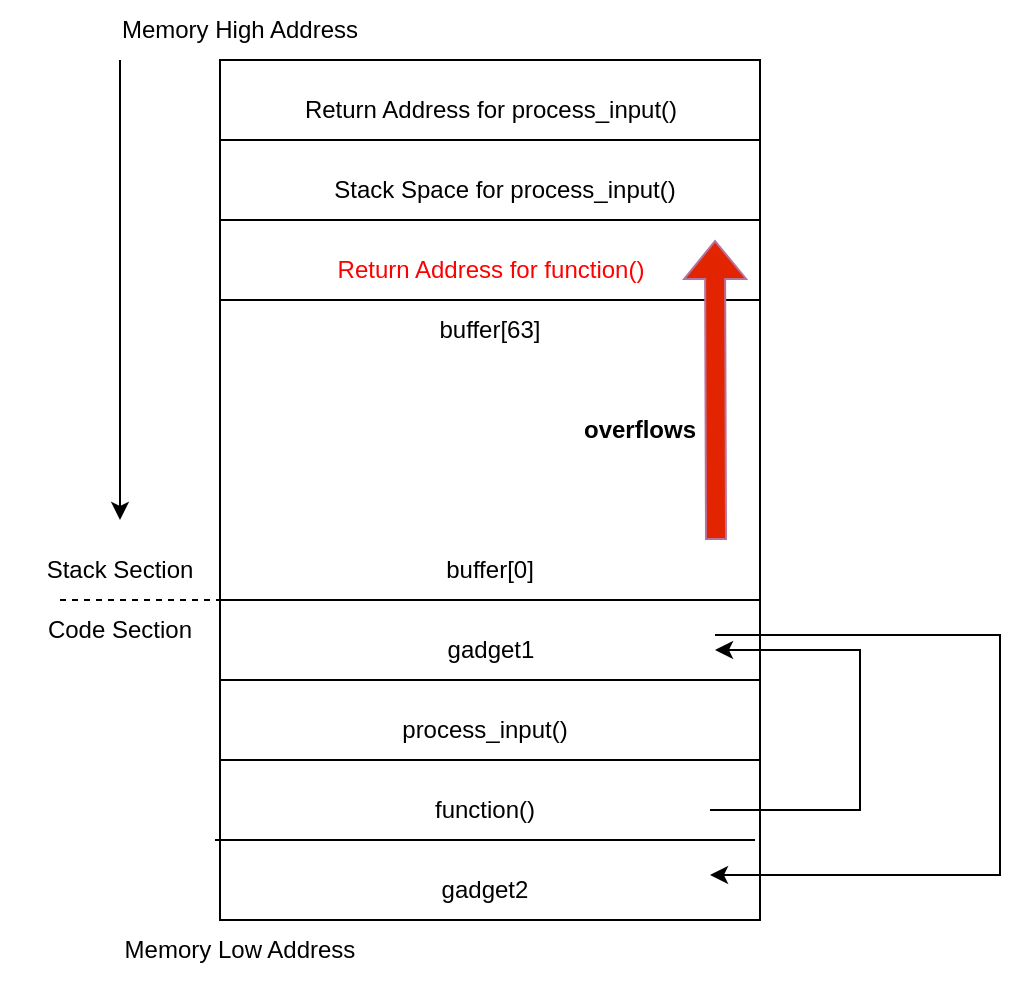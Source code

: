 <mxfile version="21.6.9" type="device">
  <diagram name="Page-1" id="bL2ti3FS8Qn9a3gcwUtS">
    <mxGraphModel dx="1590" dy="905" grid="1" gridSize="10" guides="1" tooltips="1" connect="1" arrows="1" fold="1" page="1" pageScale="1" pageWidth="850" pageHeight="1100" math="0" shadow="0">
      <root>
        <mxCell id="0" />
        <mxCell id="1" parent="0" />
        <mxCell id="nyXX6pM8MfZBQfrMpn8g-19" value="" style="rounded=0;whiteSpace=wrap;html=1;" parent="1" vertex="1">
          <mxGeometry x="110" y="970" width="270" height="430" as="geometry" />
        </mxCell>
        <mxCell id="nyXX6pM8MfZBQfrMpn8g-26" style="edgeStyle=orthogonalEdgeStyle;rounded=0;orthogonalLoop=1;jettySize=auto;html=1;exitX=0.25;exitY=1;exitDx=0;exitDy=0;" parent="1" source="nyXX6pM8MfZBQfrMpn8g-22" edge="1">
          <mxGeometry relative="1" as="geometry">
            <mxPoint x="60" y="1200" as="targetPoint" />
          </mxGeometry>
        </mxCell>
        <mxCell id="nyXX6pM8MfZBQfrMpn8g-22" value="Memory High Address" style="text;html=1;strokeColor=none;fillColor=none;align=center;verticalAlign=middle;whiteSpace=wrap;rounded=0;" parent="1" vertex="1">
          <mxGeometry y="940" width="240" height="30" as="geometry" />
        </mxCell>
        <mxCell id="nyXX6pM8MfZBQfrMpn8g-27" value="Memory Low Address" style="text;html=1;strokeColor=none;fillColor=none;align=center;verticalAlign=middle;whiteSpace=wrap;rounded=0;" parent="1" vertex="1">
          <mxGeometry y="1400" width="240" height="30" as="geometry" />
        </mxCell>
        <mxCell id="nyXX6pM8MfZBQfrMpn8g-29" value="" style="endArrow=none;html=1;rounded=0;" parent="1" edge="1">
          <mxGeometry width="50" height="50" relative="1" as="geometry">
            <mxPoint x="110" y="1010" as="sourcePoint" />
            <mxPoint x="380" y="1010" as="targetPoint" />
          </mxGeometry>
        </mxCell>
        <mxCell id="nyXX6pM8MfZBQfrMpn8g-30" value="" style="endArrow=none;html=1;rounded=0;" parent="1" edge="1">
          <mxGeometry width="50" height="50" relative="1" as="geometry">
            <mxPoint x="110" y="1050" as="sourcePoint" />
            <mxPoint x="380" y="1050" as="targetPoint" />
          </mxGeometry>
        </mxCell>
        <mxCell id="nyXX6pM8MfZBQfrMpn8g-32" value="buffer[63]" style="text;html=1;strokeColor=none;fillColor=none;align=center;verticalAlign=middle;whiteSpace=wrap;rounded=0;" parent="1" vertex="1">
          <mxGeometry x="215" y="1090" width="60" height="30" as="geometry" />
        </mxCell>
        <mxCell id="nyXX6pM8MfZBQfrMpn8g-33" value="Return Address for process_input()" style="text;html=1;strokeColor=none;fillColor=none;align=center;verticalAlign=middle;whiteSpace=wrap;rounded=0;" parent="1" vertex="1">
          <mxGeometry x="132.5" y="980" width="225" height="30" as="geometry" />
        </mxCell>
        <mxCell id="nyXX6pM8MfZBQfrMpn8g-34" value="Stack Space for process_input()" style="text;html=1;strokeColor=none;fillColor=none;align=center;verticalAlign=middle;whiteSpace=wrap;rounded=0;" parent="1" vertex="1">
          <mxGeometry x="140" y="1020" width="225" height="30" as="geometry" />
        </mxCell>
        <mxCell id="nyXX6pM8MfZBQfrMpn8g-35" value="" style="endArrow=none;html=1;rounded=0;" parent="1" edge="1">
          <mxGeometry width="50" height="50" relative="1" as="geometry">
            <mxPoint x="110" y="1090" as="sourcePoint" />
            <mxPoint x="380" y="1090" as="targetPoint" />
          </mxGeometry>
        </mxCell>
        <mxCell id="nyXX6pM8MfZBQfrMpn8g-36" value="&lt;font color=&quot;#ff0000&quot;&gt;Return Address for function()&lt;/font&gt;" style="text;html=1;strokeColor=none;fillColor=none;align=center;verticalAlign=middle;whiteSpace=wrap;rounded=0;" parent="1" vertex="1">
          <mxGeometry x="132.5" y="1060" width="225" height="30" as="geometry" />
        </mxCell>
        <mxCell id="nyXX6pM8MfZBQfrMpn8g-37" value="" style="endArrow=none;html=1;rounded=0;" parent="1" edge="1">
          <mxGeometry width="50" height="50" relative="1" as="geometry">
            <mxPoint x="110" y="1240" as="sourcePoint" />
            <mxPoint x="380" y="1240" as="targetPoint" />
          </mxGeometry>
        </mxCell>
        <mxCell id="nyXX6pM8MfZBQfrMpn8g-40" value="buffer[0]" style="text;html=1;strokeColor=none;fillColor=none;align=center;verticalAlign=middle;whiteSpace=wrap;rounded=0;" parent="1" vertex="1">
          <mxGeometry x="215" y="1210" width="60" height="30" as="geometry" />
        </mxCell>
        <mxCell id="nyXX6pM8MfZBQfrMpn8g-41" value="" style="endArrow=none;html=1;rounded=0;" parent="1" edge="1">
          <mxGeometry width="50" height="50" relative="1" as="geometry">
            <mxPoint x="110" y="1280" as="sourcePoint" />
            <mxPoint x="380" y="1280" as="targetPoint" />
          </mxGeometry>
        </mxCell>
        <mxCell id="nyXX6pM8MfZBQfrMpn8g-42" value="process_input()" style="text;html=1;strokeColor=none;fillColor=none;align=center;verticalAlign=middle;whiteSpace=wrap;rounded=0;" parent="1" vertex="1">
          <mxGeometry x="130" y="1290" width="225" height="30" as="geometry" />
        </mxCell>
        <mxCell id="nyXX6pM8MfZBQfrMpn8g-43" value="" style="endArrow=none;dashed=1;html=1;rounded=0;" parent="1" edge="1">
          <mxGeometry width="50" height="50" relative="1" as="geometry">
            <mxPoint x="30" y="1240" as="sourcePoint" />
            <mxPoint x="380" y="1240" as="targetPoint" />
          </mxGeometry>
        </mxCell>
        <mxCell id="nyXX6pM8MfZBQfrMpn8g-44" value="Code Section" style="text;html=1;strokeColor=none;fillColor=none;align=center;verticalAlign=middle;whiteSpace=wrap;rounded=0;" parent="1" vertex="1">
          <mxGeometry y="1240" width="120" height="30" as="geometry" />
        </mxCell>
        <mxCell id="nyXX6pM8MfZBQfrMpn8g-45" value="Stack Section" style="text;html=1;strokeColor=none;fillColor=none;align=center;verticalAlign=middle;whiteSpace=wrap;rounded=0;" parent="1" vertex="1">
          <mxGeometry y="1210" width="120" height="30" as="geometry" />
        </mxCell>
        <mxCell id="nyXX6pM8MfZBQfrMpn8g-47" value="" style="endArrow=none;html=1;rounded=0;" parent="1" edge="1">
          <mxGeometry width="50" height="50" relative="1" as="geometry">
            <mxPoint x="110" y="1320" as="sourcePoint" />
            <mxPoint x="380" y="1320" as="targetPoint" />
          </mxGeometry>
        </mxCell>
        <mxCell id="nyXX6pM8MfZBQfrMpn8g-63" style="edgeStyle=orthogonalEdgeStyle;rounded=0;orthogonalLoop=1;jettySize=auto;html=1;exitX=1;exitY=0.5;exitDx=0;exitDy=0;entryX=1;entryY=0.5;entryDx=0;entryDy=0;" parent="1" source="nyXX6pM8MfZBQfrMpn8g-48" target="nyXX6pM8MfZBQfrMpn8g-50" edge="1">
          <mxGeometry relative="1" as="geometry">
            <Array as="points">
              <mxPoint x="430" y="1345" />
              <mxPoint x="430" y="1265" />
            </Array>
          </mxGeometry>
        </mxCell>
        <mxCell id="nyXX6pM8MfZBQfrMpn8g-48" value="function()" style="text;html=1;strokeColor=none;fillColor=none;align=center;verticalAlign=middle;whiteSpace=wrap;rounded=0;" parent="1" vertex="1">
          <mxGeometry x="130" y="1330" width="225" height="30" as="geometry" />
        </mxCell>
        <mxCell id="nyXX6pM8MfZBQfrMpn8g-49" value="" style="endArrow=none;html=1;rounded=0;" parent="1" edge="1">
          <mxGeometry width="50" height="50" relative="1" as="geometry">
            <mxPoint x="107.5" y="1360" as="sourcePoint" />
            <mxPoint x="377.5" y="1360" as="targetPoint" />
          </mxGeometry>
        </mxCell>
        <mxCell id="nyXX6pM8MfZBQfrMpn8g-64" style="edgeStyle=orthogonalEdgeStyle;rounded=0;orthogonalLoop=1;jettySize=auto;html=1;exitX=1;exitY=0.25;exitDx=0;exitDy=0;entryX=1;entryY=0.25;entryDx=0;entryDy=0;" parent="1" source="nyXX6pM8MfZBQfrMpn8g-50" target="nyXX6pM8MfZBQfrMpn8g-51" edge="1">
          <mxGeometry relative="1" as="geometry">
            <Array as="points">
              <mxPoint x="500" y="1258" />
              <mxPoint x="500" y="1378" />
            </Array>
          </mxGeometry>
        </mxCell>
        <mxCell id="nyXX6pM8MfZBQfrMpn8g-50" value="gadget1" style="text;html=1;strokeColor=none;fillColor=none;align=center;verticalAlign=middle;whiteSpace=wrap;rounded=0;" parent="1" vertex="1">
          <mxGeometry x="132.5" y="1250" width="225" height="30" as="geometry" />
        </mxCell>
        <mxCell id="nyXX6pM8MfZBQfrMpn8g-51" value="gadget2" style="text;html=1;strokeColor=none;fillColor=none;align=center;verticalAlign=middle;whiteSpace=wrap;rounded=0;" parent="1" vertex="1">
          <mxGeometry x="130" y="1370" width="225" height="30" as="geometry" />
        </mxCell>
        <mxCell id="nyXX6pM8MfZBQfrMpn8g-52" value="" style="endArrow=classic;html=1;rounded=0;shape=flexArrow;strokeColor=#B5739D;fillColor=#e32400;entryX=1;entryY=0;entryDx=0;entryDy=0;" parent="1" target="nyXX6pM8MfZBQfrMpn8g-36" edge="1">
          <mxGeometry width="50" height="50" relative="1" as="geometry">
            <mxPoint x="358" y="1210" as="sourcePoint" />
            <mxPoint x="360" y="1060" as="targetPoint" />
          </mxGeometry>
        </mxCell>
        <mxCell id="nyXX6pM8MfZBQfrMpn8g-54" value="overflows" style="text;html=1;strokeColor=none;fillColor=none;align=center;verticalAlign=middle;whiteSpace=wrap;rounded=0;fontStyle=1" parent="1" vertex="1">
          <mxGeometry x="290" y="1140" width="60" height="30" as="geometry" />
        </mxCell>
      </root>
    </mxGraphModel>
  </diagram>
</mxfile>
